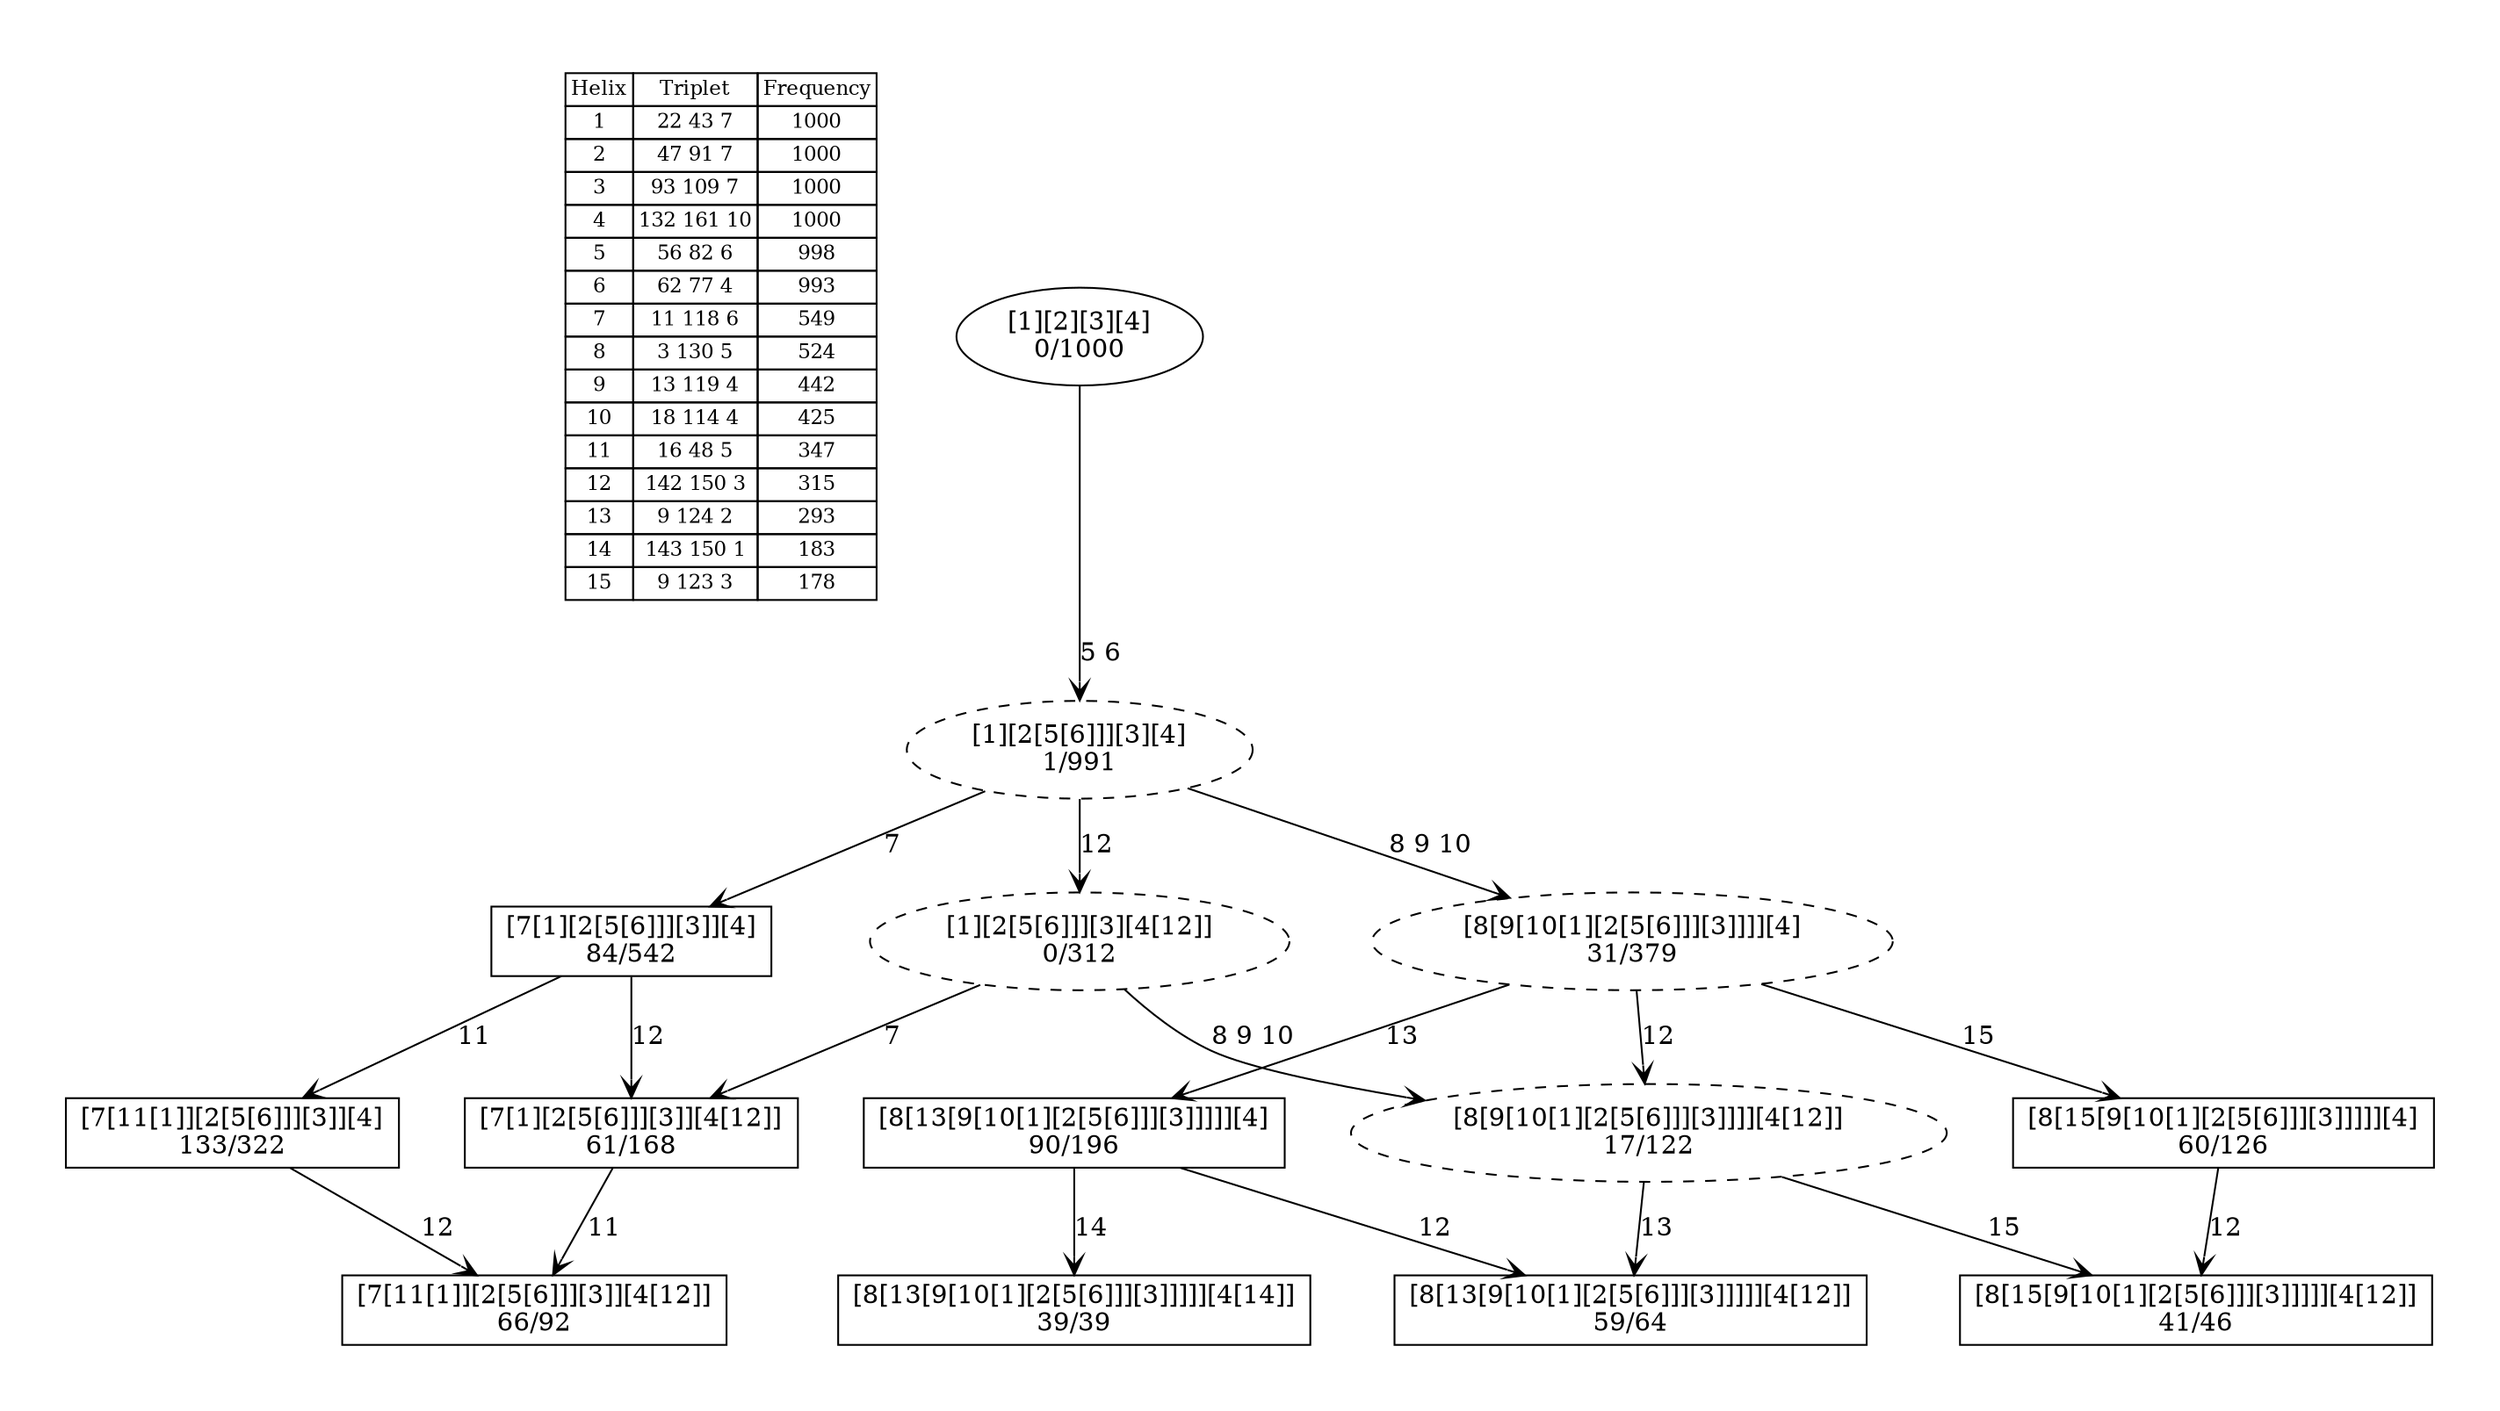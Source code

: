 digraph G {
	pad = 0.5;
	nodesep = 0.5;
"legend" [label = < <table border="0" cellborder="1" cellspacing="0"><tr><td>Helix</td><td>Triplet</td><td>Frequency</td></tr>
<tr><td>1</td><td>22 43 7</td><td>1000</td></tr>
<tr><td>2</td><td>47 91 7</td><td>1000</td></tr>
<tr><td>3</td><td>93 109 7</td><td>1000</td></tr>
<tr><td>4</td><td>132 161 10</td><td>1000</td></tr>
<tr><td>5</td><td>56 82 6</td><td>998</td></tr>
<tr><td>6</td><td>62 77 4</td><td>993</td></tr>
<tr><td>7</td><td>11 118 6</td><td>549</td></tr>
<tr><td>8</td><td>3 130 5</td><td>524</td></tr>
<tr><td>9</td><td>13 119 4</td><td>442</td></tr>
<tr><td>10</td><td>18 114 4</td><td>425</td></tr>
<tr><td>11</td><td>16 48 5</td><td>347</td></tr>
<tr><td>12</td><td>142 150 3</td><td>315</td></tr>
<tr><td>13</td><td>9 124 2</td><td>293</td></tr>
<tr><td>14</td><td>143 150 1</td><td>183</td></tr>
<tr><td>15</td><td>9 123 3</td><td>178</td></tr>
</table>>, shape = plaintext, fontsize=11];
"1 2 3 4 5 6 7 11 " [shape = box];
"1 2 3 4 5 6 8 9 10 13 " [shape = box];
"1 2 3 4 5 6 7 " [shape = box];
"1 2 3 4 5 6 7 11 12 " [shape = box];
"1 2 3 4 5 6 7 12 " [shape = box];
"1 2 3 4 5 6 8 9 10 15 " [shape = box];
"1 2 3 4 5 6 8 9 10 12 13 " [shape = box];
"1 2 3 4 5 6 8 9 10 12 15 " [shape = box];
"1 2 3 4 5 6 8 9 10 13 14 " [shape = box];
"1 2 3 4 5 6 " [style = dashed];
"1 2 3 4 5 6 8 9 10 " [style = dashed];
"1 2 3 4 5 6 12 " [style = dashed];
"1 2 3 4 5 6 8 9 10 12 " [style = dashed];
"1 2 3 4 5 6 7 11 " [label = "[7[11[1]][2[5[6]]][3]][4]\n133/322"];
"1 2 3 4 5 6 8 9 10 13 " [label = "[8[13[9[10[1][2[5[6]]][3]]]]][4]\n90/196"];
"1 2 3 4 5 6 7 " [label = "[7[1][2[5[6]]][3]][4]\n84/542"];
"1 2 3 4 5 6 7 11 12 " [label = "[7[11[1]][2[5[6]]][3]][4[12]]\n66/92"];
"1 2 3 4 5 6 7 12 " [label = "[7[1][2[5[6]]][3]][4[12]]\n61/168"];
"1 2 3 4 5 6 8 9 10 15 " [label = "[8[15[9[10[1][2[5[6]]][3]]]]][4]\n60/126"];
"1 2 3 4 5 6 8 9 10 12 13 " [label = "[8[13[9[10[1][2[5[6]]][3]]]]][4[12]]\n59/64"];
"1 2 3 4 5 6 8 9 10 12 15 " [label = "[8[15[9[10[1][2[5[6]]][3]]]]][4[12]]\n41/46"];
"1 2 3 4 5 6 8 9 10 13 14 " [label = "[8[13[9[10[1][2[5[6]]][3]]]]][4[14]]\n39/39"];
"1 2 3 4 5 6 " [label = "[1][2[5[6]]][3][4]\n1/991"];
"1 2 3 4 5 6 8 9 10 " [label = "[8[9[10[1][2[5[6]]][3]]]][4]\n31/379"];
"1 2 3 4 5 6 12 " [label = "[1][2[5[6]]][3][4[12]]\n0/312"];
"1 2 3 4 5 6 8 9 10 12 " [label = "[8[9[10[1][2[5[6]]][3]]]][4[12]]\n17/122"];
"1 2 3 4 " [label = "[1][2][3][4]\n0/1000"];
"1 2 3 4 5 6 7 11 " -> "1 2 3 4 5 6 7 11 12 " [label = "12 ", arrowhead = vee];
"1 2 3 4 5 6 8 9 10 13 " -> "1 2 3 4 5 6 8 9 10 12 13 " [label = "12 ", arrowhead = vee];
"1 2 3 4 5 6 8 9 10 13 " -> "1 2 3 4 5 6 8 9 10 13 14 " [label = "14 ", arrowhead = vee];
"1 2 3 4 5 6 7 " -> "1 2 3 4 5 6 7 11 " [label = "11 ", arrowhead = vee];
"1 2 3 4 5 6 7 " -> "1 2 3 4 5 6 7 12 " [label = "12 ", arrowhead = vee];
"1 2 3 4 5 6 7 12 " -> "1 2 3 4 5 6 7 11 12 " [label = "11 ", arrowhead = vee];
"1 2 3 4 5 6 8 9 10 15 " -> "1 2 3 4 5 6 8 9 10 12 15 " [label = "12 ", arrowhead = vee];
"1 2 3 4 5 6 " -> "1 2 3 4 5 6 8 9 10 " [label = "8 9 10 ", arrowhead = vee];
"1 2 3 4 5 6 " -> "1 2 3 4 5 6 12 " [label = "12 ", arrowhead = vee];
"1 2 3 4 5 6 " -> "1 2 3 4 5 6 7 " [label = "7 ", arrowhead = vee];
"1 2 3 4 5 6 8 9 10 " -> "1 2 3 4 5 6 8 9 10 13 " [label = "13 ", arrowhead = vee];
"1 2 3 4 5 6 8 9 10 " -> "1 2 3 4 5 6 8 9 10 15 " [label = "15 ", arrowhead = vee];
"1 2 3 4 5 6 8 9 10 " -> "1 2 3 4 5 6 8 9 10 12 " [label = "12 ", arrowhead = vee];
"1 2 3 4 5 6 12 " -> "1 2 3 4 5 6 8 9 10 12 " [label = "8 9 10 ", arrowhead = vee];
"1 2 3 4 5 6 12 " -> "1 2 3 4 5 6 7 12 " [label = "7 ", arrowhead = vee];
"1 2 3 4 5 6 8 9 10 12 " -> "1 2 3 4 5 6 8 9 10 12 13 " [label = "13 ", arrowhead = vee];
"1 2 3 4 5 6 8 9 10 12 " -> "1 2 3 4 5 6 8 9 10 12 15 " [label = "15 ", arrowhead = vee];
"1 2 3 4 " -> "1 2 3 4 5 6 " [label = "5 6 ", arrowhead = vee];
}